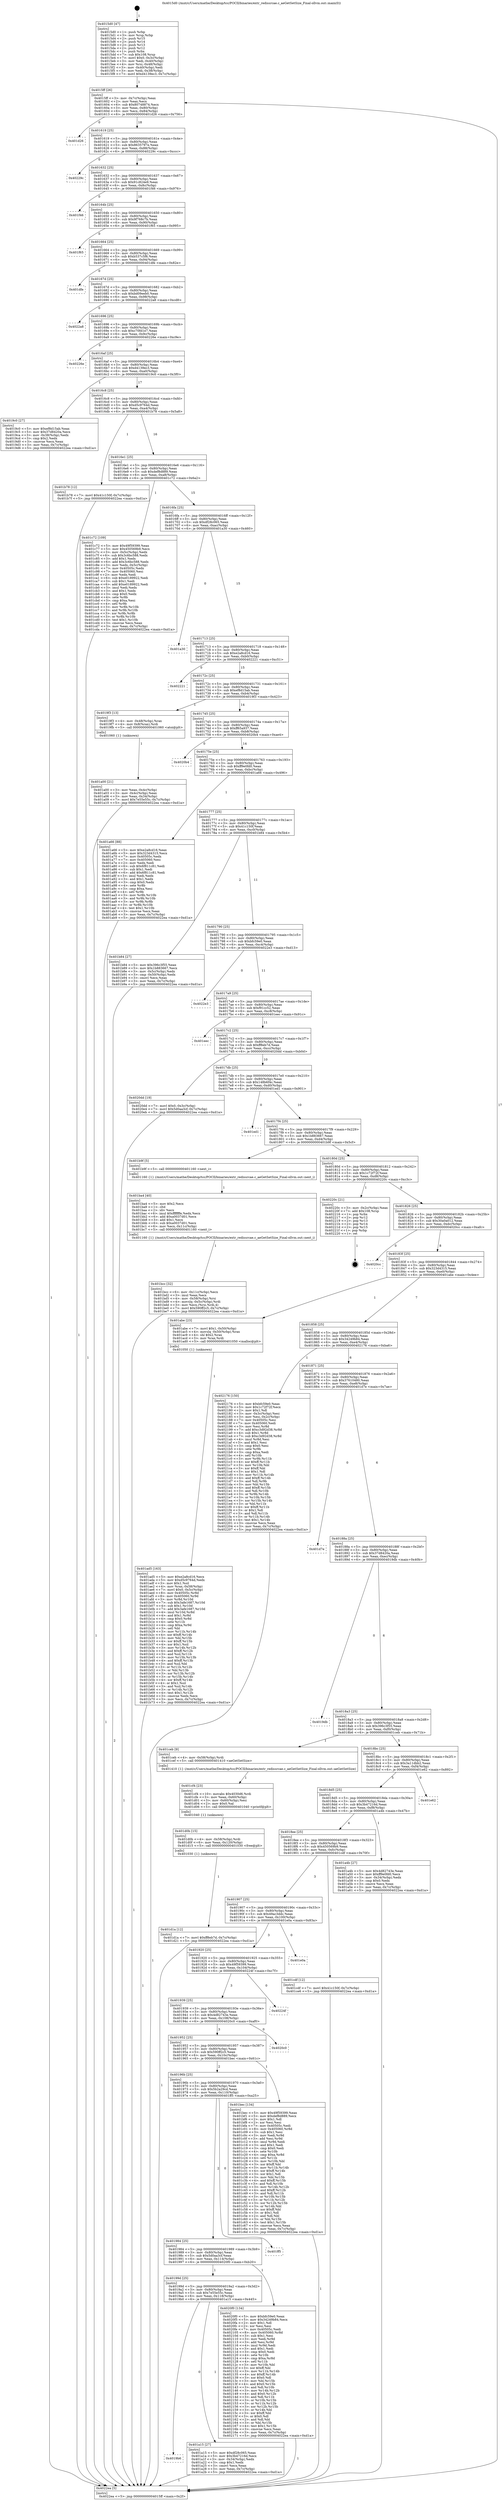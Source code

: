 digraph "0x4015d0" {
  label = "0x4015d0 (/mnt/c/Users/mathe/Desktop/tcc/POCII/binaries/extr_redissrcae.c_aeGetSetSize_Final-ollvm.out::main(0))"
  labelloc = "t"
  node[shape=record]

  Entry [label="",width=0.3,height=0.3,shape=circle,fillcolor=black,style=filled]
  "0x4015ff" [label="{
     0x4015ff [26]\l
     | [instrs]\l
     &nbsp;&nbsp;0x4015ff \<+3\>: mov -0x7c(%rbp),%eax\l
     &nbsp;&nbsp;0x401602 \<+2\>: mov %eax,%ecx\l
     &nbsp;&nbsp;0x401604 \<+6\>: sub $0x80748874,%ecx\l
     &nbsp;&nbsp;0x40160a \<+3\>: mov %eax,-0x80(%rbp)\l
     &nbsp;&nbsp;0x40160d \<+6\>: mov %ecx,-0x84(%rbp)\l
     &nbsp;&nbsp;0x401613 \<+6\>: je 0000000000401d26 \<main+0x756\>\l
  }"]
  "0x401d26" [label="{
     0x401d26\l
  }", style=dashed]
  "0x401619" [label="{
     0x401619 [25]\l
     | [instrs]\l
     &nbsp;&nbsp;0x401619 \<+5\>: jmp 000000000040161e \<main+0x4e\>\l
     &nbsp;&nbsp;0x40161e \<+3\>: mov -0x80(%rbp),%eax\l
     &nbsp;&nbsp;0x401621 \<+5\>: sub $0x8635797e,%eax\l
     &nbsp;&nbsp;0x401626 \<+6\>: mov %eax,-0x88(%rbp)\l
     &nbsp;&nbsp;0x40162c \<+6\>: je 000000000040229c \<main+0xccc\>\l
  }"]
  Exit [label="",width=0.3,height=0.3,shape=circle,fillcolor=black,style=filled,peripheries=2]
  "0x40229c" [label="{
     0x40229c\l
  }", style=dashed]
  "0x401632" [label="{
     0x401632 [25]\l
     | [instrs]\l
     &nbsp;&nbsp;0x401632 \<+5\>: jmp 0000000000401637 \<main+0x67\>\l
     &nbsp;&nbsp;0x401637 \<+3\>: mov -0x80(%rbp),%eax\l
     &nbsp;&nbsp;0x40163a \<+5\>: sub $0x91c824e9,%eax\l
     &nbsp;&nbsp;0x40163f \<+6\>: mov %eax,-0x8c(%rbp)\l
     &nbsp;&nbsp;0x401645 \<+6\>: je 0000000000401f46 \<main+0x976\>\l
  }"]
  "0x401d1a" [label="{
     0x401d1a [12]\l
     | [instrs]\l
     &nbsp;&nbsp;0x401d1a \<+7\>: movl $0xff8eb7d,-0x7c(%rbp)\l
     &nbsp;&nbsp;0x401d21 \<+5\>: jmp 00000000004022ea \<main+0xd1a\>\l
  }"]
  "0x401f46" [label="{
     0x401f46\l
  }", style=dashed]
  "0x40164b" [label="{
     0x40164b [25]\l
     | [instrs]\l
     &nbsp;&nbsp;0x40164b \<+5\>: jmp 0000000000401650 \<main+0x80\>\l
     &nbsp;&nbsp;0x401650 \<+3\>: mov -0x80(%rbp),%eax\l
     &nbsp;&nbsp;0x401653 \<+5\>: sub $0x9f768c7b,%eax\l
     &nbsp;&nbsp;0x401658 \<+6\>: mov %eax,-0x90(%rbp)\l
     &nbsp;&nbsp;0x40165e \<+6\>: je 0000000000401f65 \<main+0x995\>\l
  }"]
  "0x401d0b" [label="{
     0x401d0b [15]\l
     | [instrs]\l
     &nbsp;&nbsp;0x401d0b \<+4\>: mov -0x58(%rbp),%rdi\l
     &nbsp;&nbsp;0x401d0f \<+6\>: mov %eax,-0x120(%rbp)\l
     &nbsp;&nbsp;0x401d15 \<+5\>: call 0000000000401030 \<free@plt\>\l
     | [calls]\l
     &nbsp;&nbsp;0x401030 \{1\} (unknown)\l
  }"]
  "0x401f65" [label="{
     0x401f65\l
  }", style=dashed]
  "0x401664" [label="{
     0x401664 [25]\l
     | [instrs]\l
     &nbsp;&nbsp;0x401664 \<+5\>: jmp 0000000000401669 \<main+0x99\>\l
     &nbsp;&nbsp;0x401669 \<+3\>: mov -0x80(%rbp),%eax\l
     &nbsp;&nbsp;0x40166c \<+5\>: sub $0xb537c5f6,%eax\l
     &nbsp;&nbsp;0x401671 \<+6\>: mov %eax,-0x94(%rbp)\l
     &nbsp;&nbsp;0x401677 \<+6\>: je 0000000000401dfe \<main+0x82e\>\l
  }"]
  "0x401cf4" [label="{
     0x401cf4 [23]\l
     | [instrs]\l
     &nbsp;&nbsp;0x401cf4 \<+10\>: movabs $0x4030d6,%rdi\l
     &nbsp;&nbsp;0x401cfe \<+3\>: mov %eax,-0x60(%rbp)\l
     &nbsp;&nbsp;0x401d01 \<+3\>: mov -0x60(%rbp),%esi\l
     &nbsp;&nbsp;0x401d04 \<+2\>: mov $0x0,%al\l
     &nbsp;&nbsp;0x401d06 \<+5\>: call 0000000000401040 \<printf@plt\>\l
     | [calls]\l
     &nbsp;&nbsp;0x401040 \{1\} (unknown)\l
  }"]
  "0x401dfe" [label="{
     0x401dfe\l
  }", style=dashed]
  "0x40167d" [label="{
     0x40167d [25]\l
     | [instrs]\l
     &nbsp;&nbsp;0x40167d \<+5\>: jmp 0000000000401682 \<main+0xb2\>\l
     &nbsp;&nbsp;0x401682 \<+3\>: mov -0x80(%rbp),%eax\l
     &nbsp;&nbsp;0x401685 \<+5\>: sub $0xbd09eeb0,%eax\l
     &nbsp;&nbsp;0x40168a \<+6\>: mov %eax,-0x98(%rbp)\l
     &nbsp;&nbsp;0x401690 \<+6\>: je 00000000004022a8 \<main+0xcd8\>\l
  }"]
  "0x401bcc" [label="{
     0x401bcc [32]\l
     | [instrs]\l
     &nbsp;&nbsp;0x401bcc \<+6\>: mov -0x11c(%rbp),%ecx\l
     &nbsp;&nbsp;0x401bd2 \<+3\>: imul %eax,%ecx\l
     &nbsp;&nbsp;0x401bd5 \<+4\>: mov -0x58(%rbp),%rsi\l
     &nbsp;&nbsp;0x401bd9 \<+4\>: movslq -0x5c(%rbp),%rdi\l
     &nbsp;&nbsp;0x401bdd \<+3\>: mov %ecx,(%rsi,%rdi,4)\l
     &nbsp;&nbsp;0x401be0 \<+7\>: movl $0x590ff2c5,-0x7c(%rbp)\l
     &nbsp;&nbsp;0x401be7 \<+5\>: jmp 00000000004022ea \<main+0xd1a\>\l
  }"]
  "0x4022a8" [label="{
     0x4022a8\l
  }", style=dashed]
  "0x401696" [label="{
     0x401696 [25]\l
     | [instrs]\l
     &nbsp;&nbsp;0x401696 \<+5\>: jmp 000000000040169b \<main+0xcb\>\l
     &nbsp;&nbsp;0x40169b \<+3\>: mov -0x80(%rbp),%eax\l
     &nbsp;&nbsp;0x40169e \<+5\>: sub $0xc70fd1e7,%eax\l
     &nbsp;&nbsp;0x4016a3 \<+6\>: mov %eax,-0x9c(%rbp)\l
     &nbsp;&nbsp;0x4016a9 \<+6\>: je 000000000040226e \<main+0xc9e\>\l
  }"]
  "0x401ba4" [label="{
     0x401ba4 [40]\l
     | [instrs]\l
     &nbsp;&nbsp;0x401ba4 \<+5\>: mov $0x2,%ecx\l
     &nbsp;&nbsp;0x401ba9 \<+1\>: cltd\l
     &nbsp;&nbsp;0x401baa \<+2\>: idiv %ecx\l
     &nbsp;&nbsp;0x401bac \<+6\>: imul $0xfffffffe,%edx,%ecx\l
     &nbsp;&nbsp;0x401bb2 \<+6\>: add $0xa0037d01,%ecx\l
     &nbsp;&nbsp;0x401bb8 \<+3\>: add $0x1,%ecx\l
     &nbsp;&nbsp;0x401bbb \<+6\>: sub $0xa0037d01,%ecx\l
     &nbsp;&nbsp;0x401bc1 \<+6\>: mov %ecx,-0x11c(%rbp)\l
     &nbsp;&nbsp;0x401bc7 \<+5\>: call 0000000000401160 \<next_i\>\l
     | [calls]\l
     &nbsp;&nbsp;0x401160 \{1\} (/mnt/c/Users/mathe/Desktop/tcc/POCII/binaries/extr_redissrcae.c_aeGetSetSize_Final-ollvm.out::next_i)\l
  }"]
  "0x40226e" [label="{
     0x40226e\l
  }", style=dashed]
  "0x4016af" [label="{
     0x4016af [25]\l
     | [instrs]\l
     &nbsp;&nbsp;0x4016af \<+5\>: jmp 00000000004016b4 \<main+0xe4\>\l
     &nbsp;&nbsp;0x4016b4 \<+3\>: mov -0x80(%rbp),%eax\l
     &nbsp;&nbsp;0x4016b7 \<+5\>: sub $0xd4139ec3,%eax\l
     &nbsp;&nbsp;0x4016bc \<+6\>: mov %eax,-0xa0(%rbp)\l
     &nbsp;&nbsp;0x4016c2 \<+6\>: je 00000000004019c0 \<main+0x3f0\>\l
  }"]
  "0x401ad5" [label="{
     0x401ad5 [163]\l
     | [instrs]\l
     &nbsp;&nbsp;0x401ad5 \<+5\>: mov $0xe2a8cd16,%ecx\l
     &nbsp;&nbsp;0x401ada \<+5\>: mov $0xd5c9764d,%edx\l
     &nbsp;&nbsp;0x401adf \<+3\>: mov $0x1,%sil\l
     &nbsp;&nbsp;0x401ae2 \<+4\>: mov %rax,-0x58(%rbp)\l
     &nbsp;&nbsp;0x401ae6 \<+7\>: movl $0x0,-0x5c(%rbp)\l
     &nbsp;&nbsp;0x401aed \<+8\>: mov 0x40505c,%r8d\l
     &nbsp;&nbsp;0x401af5 \<+8\>: mov 0x405060,%r9d\l
     &nbsp;&nbsp;0x401afd \<+3\>: mov %r8d,%r10d\l
     &nbsp;&nbsp;0x401b00 \<+7\>: sub $0x3afe1687,%r10d\l
     &nbsp;&nbsp;0x401b07 \<+4\>: sub $0x1,%r10d\l
     &nbsp;&nbsp;0x401b0b \<+7\>: add $0x3afe1687,%r10d\l
     &nbsp;&nbsp;0x401b12 \<+4\>: imul %r10d,%r8d\l
     &nbsp;&nbsp;0x401b16 \<+4\>: and $0x1,%r8d\l
     &nbsp;&nbsp;0x401b1a \<+4\>: cmp $0x0,%r8d\l
     &nbsp;&nbsp;0x401b1e \<+4\>: sete %r11b\l
     &nbsp;&nbsp;0x401b22 \<+4\>: cmp $0xa,%r9d\l
     &nbsp;&nbsp;0x401b26 \<+3\>: setl %bl\l
     &nbsp;&nbsp;0x401b29 \<+3\>: mov %r11b,%r14b\l
     &nbsp;&nbsp;0x401b2c \<+4\>: xor $0xff,%r14b\l
     &nbsp;&nbsp;0x401b30 \<+3\>: mov %bl,%r15b\l
     &nbsp;&nbsp;0x401b33 \<+4\>: xor $0xff,%r15b\l
     &nbsp;&nbsp;0x401b37 \<+4\>: xor $0x1,%sil\l
     &nbsp;&nbsp;0x401b3b \<+3\>: mov %r14b,%r12b\l
     &nbsp;&nbsp;0x401b3e \<+4\>: and $0xff,%r12b\l
     &nbsp;&nbsp;0x401b42 \<+3\>: and %sil,%r11b\l
     &nbsp;&nbsp;0x401b45 \<+3\>: mov %r15b,%r13b\l
     &nbsp;&nbsp;0x401b48 \<+4\>: and $0xff,%r13b\l
     &nbsp;&nbsp;0x401b4c \<+3\>: and %sil,%bl\l
     &nbsp;&nbsp;0x401b4f \<+3\>: or %r11b,%r12b\l
     &nbsp;&nbsp;0x401b52 \<+3\>: or %bl,%r13b\l
     &nbsp;&nbsp;0x401b55 \<+3\>: xor %r13b,%r12b\l
     &nbsp;&nbsp;0x401b58 \<+3\>: or %r15b,%r14b\l
     &nbsp;&nbsp;0x401b5b \<+4\>: xor $0xff,%r14b\l
     &nbsp;&nbsp;0x401b5f \<+4\>: or $0x1,%sil\l
     &nbsp;&nbsp;0x401b63 \<+3\>: and %sil,%r14b\l
     &nbsp;&nbsp;0x401b66 \<+3\>: or %r14b,%r12b\l
     &nbsp;&nbsp;0x401b69 \<+4\>: test $0x1,%r12b\l
     &nbsp;&nbsp;0x401b6d \<+3\>: cmovne %edx,%ecx\l
     &nbsp;&nbsp;0x401b70 \<+3\>: mov %ecx,-0x7c(%rbp)\l
     &nbsp;&nbsp;0x401b73 \<+5\>: jmp 00000000004022ea \<main+0xd1a\>\l
  }"]
  "0x4019c0" [label="{
     0x4019c0 [27]\l
     | [instrs]\l
     &nbsp;&nbsp;0x4019c0 \<+5\>: mov $0xef8d15ab,%eax\l
     &nbsp;&nbsp;0x4019c5 \<+5\>: mov $0x37d8420a,%ecx\l
     &nbsp;&nbsp;0x4019ca \<+3\>: mov -0x38(%rbp),%edx\l
     &nbsp;&nbsp;0x4019cd \<+3\>: cmp $0x2,%edx\l
     &nbsp;&nbsp;0x4019d0 \<+3\>: cmovne %ecx,%eax\l
     &nbsp;&nbsp;0x4019d3 \<+3\>: mov %eax,-0x7c(%rbp)\l
     &nbsp;&nbsp;0x4019d6 \<+5\>: jmp 00000000004022ea \<main+0xd1a\>\l
  }"]
  "0x4016c8" [label="{
     0x4016c8 [25]\l
     | [instrs]\l
     &nbsp;&nbsp;0x4016c8 \<+5\>: jmp 00000000004016cd \<main+0xfd\>\l
     &nbsp;&nbsp;0x4016cd \<+3\>: mov -0x80(%rbp),%eax\l
     &nbsp;&nbsp;0x4016d0 \<+5\>: sub $0xd5c9764d,%eax\l
     &nbsp;&nbsp;0x4016d5 \<+6\>: mov %eax,-0xa4(%rbp)\l
     &nbsp;&nbsp;0x4016db \<+6\>: je 0000000000401b78 \<main+0x5a8\>\l
  }"]
  "0x4022ea" [label="{
     0x4022ea [5]\l
     | [instrs]\l
     &nbsp;&nbsp;0x4022ea \<+5\>: jmp 00000000004015ff \<main+0x2f\>\l
  }"]
  "0x4015d0" [label="{
     0x4015d0 [47]\l
     | [instrs]\l
     &nbsp;&nbsp;0x4015d0 \<+1\>: push %rbp\l
     &nbsp;&nbsp;0x4015d1 \<+3\>: mov %rsp,%rbp\l
     &nbsp;&nbsp;0x4015d4 \<+2\>: push %r15\l
     &nbsp;&nbsp;0x4015d6 \<+2\>: push %r14\l
     &nbsp;&nbsp;0x4015d8 \<+2\>: push %r13\l
     &nbsp;&nbsp;0x4015da \<+2\>: push %r12\l
     &nbsp;&nbsp;0x4015dc \<+1\>: push %rbx\l
     &nbsp;&nbsp;0x4015dd \<+7\>: sub $0x108,%rsp\l
     &nbsp;&nbsp;0x4015e4 \<+7\>: movl $0x0,-0x3c(%rbp)\l
     &nbsp;&nbsp;0x4015eb \<+3\>: mov %edi,-0x40(%rbp)\l
     &nbsp;&nbsp;0x4015ee \<+4\>: mov %rsi,-0x48(%rbp)\l
     &nbsp;&nbsp;0x4015f2 \<+3\>: mov -0x40(%rbp),%edi\l
     &nbsp;&nbsp;0x4015f5 \<+3\>: mov %edi,-0x38(%rbp)\l
     &nbsp;&nbsp;0x4015f8 \<+7\>: movl $0xd4139ec3,-0x7c(%rbp)\l
  }"]
  "0x4019b6" [label="{
     0x4019b6\l
  }", style=dashed]
  "0x401b78" [label="{
     0x401b78 [12]\l
     | [instrs]\l
     &nbsp;&nbsp;0x401b78 \<+7\>: movl $0x41c150f,-0x7c(%rbp)\l
     &nbsp;&nbsp;0x401b7f \<+5\>: jmp 00000000004022ea \<main+0xd1a\>\l
  }"]
  "0x4016e1" [label="{
     0x4016e1 [25]\l
     | [instrs]\l
     &nbsp;&nbsp;0x4016e1 \<+5\>: jmp 00000000004016e6 \<main+0x116\>\l
     &nbsp;&nbsp;0x4016e6 \<+3\>: mov -0x80(%rbp),%eax\l
     &nbsp;&nbsp;0x4016e9 \<+5\>: sub $0xdef8d889,%eax\l
     &nbsp;&nbsp;0x4016ee \<+6\>: mov %eax,-0xa8(%rbp)\l
     &nbsp;&nbsp;0x4016f4 \<+6\>: je 0000000000401c72 \<main+0x6a2\>\l
  }"]
  "0x401a15" [label="{
     0x401a15 [27]\l
     | [instrs]\l
     &nbsp;&nbsp;0x401a15 \<+5\>: mov $0xdf28c065,%eax\l
     &nbsp;&nbsp;0x401a1a \<+5\>: mov $0x3b47216d,%ecx\l
     &nbsp;&nbsp;0x401a1f \<+3\>: mov -0x34(%rbp),%edx\l
     &nbsp;&nbsp;0x401a22 \<+3\>: cmp $0x1,%edx\l
     &nbsp;&nbsp;0x401a25 \<+3\>: cmovl %ecx,%eax\l
     &nbsp;&nbsp;0x401a28 \<+3\>: mov %eax,-0x7c(%rbp)\l
     &nbsp;&nbsp;0x401a2b \<+5\>: jmp 00000000004022ea \<main+0xd1a\>\l
  }"]
  "0x401c72" [label="{
     0x401c72 [109]\l
     | [instrs]\l
     &nbsp;&nbsp;0x401c72 \<+5\>: mov $0x49f59399,%eax\l
     &nbsp;&nbsp;0x401c77 \<+5\>: mov $0x450569b9,%ecx\l
     &nbsp;&nbsp;0x401c7c \<+3\>: mov -0x5c(%rbp),%edx\l
     &nbsp;&nbsp;0x401c7f \<+6\>: sub $0x3c6bc588,%edx\l
     &nbsp;&nbsp;0x401c85 \<+3\>: add $0x1,%edx\l
     &nbsp;&nbsp;0x401c88 \<+6\>: add $0x3c6bc588,%edx\l
     &nbsp;&nbsp;0x401c8e \<+3\>: mov %edx,-0x5c(%rbp)\l
     &nbsp;&nbsp;0x401c91 \<+7\>: mov 0x40505c,%edx\l
     &nbsp;&nbsp;0x401c98 \<+7\>: mov 0x405060,%esi\l
     &nbsp;&nbsp;0x401c9f \<+2\>: mov %edx,%edi\l
     &nbsp;&nbsp;0x401ca1 \<+6\>: sub $0xe0189922,%edi\l
     &nbsp;&nbsp;0x401ca7 \<+3\>: sub $0x1,%edi\l
     &nbsp;&nbsp;0x401caa \<+6\>: add $0xe0189922,%edi\l
     &nbsp;&nbsp;0x401cb0 \<+3\>: imul %edi,%edx\l
     &nbsp;&nbsp;0x401cb3 \<+3\>: and $0x1,%edx\l
     &nbsp;&nbsp;0x401cb6 \<+3\>: cmp $0x0,%edx\l
     &nbsp;&nbsp;0x401cb9 \<+4\>: sete %r8b\l
     &nbsp;&nbsp;0x401cbd \<+3\>: cmp $0xa,%esi\l
     &nbsp;&nbsp;0x401cc0 \<+4\>: setl %r9b\l
     &nbsp;&nbsp;0x401cc4 \<+3\>: mov %r8b,%r10b\l
     &nbsp;&nbsp;0x401cc7 \<+3\>: and %r9b,%r10b\l
     &nbsp;&nbsp;0x401cca \<+3\>: xor %r9b,%r8b\l
     &nbsp;&nbsp;0x401ccd \<+3\>: or %r8b,%r10b\l
     &nbsp;&nbsp;0x401cd0 \<+4\>: test $0x1,%r10b\l
     &nbsp;&nbsp;0x401cd4 \<+3\>: cmovne %ecx,%eax\l
     &nbsp;&nbsp;0x401cd7 \<+3\>: mov %eax,-0x7c(%rbp)\l
     &nbsp;&nbsp;0x401cda \<+5\>: jmp 00000000004022ea \<main+0xd1a\>\l
  }"]
  "0x4016fa" [label="{
     0x4016fa [25]\l
     | [instrs]\l
     &nbsp;&nbsp;0x4016fa \<+5\>: jmp 00000000004016ff \<main+0x12f\>\l
     &nbsp;&nbsp;0x4016ff \<+3\>: mov -0x80(%rbp),%eax\l
     &nbsp;&nbsp;0x401702 \<+5\>: sub $0xdf28c065,%eax\l
     &nbsp;&nbsp;0x401707 \<+6\>: mov %eax,-0xac(%rbp)\l
     &nbsp;&nbsp;0x40170d \<+6\>: je 0000000000401a30 \<main+0x460\>\l
  }"]
  "0x40199d" [label="{
     0x40199d [25]\l
     | [instrs]\l
     &nbsp;&nbsp;0x40199d \<+5\>: jmp 00000000004019a2 \<main+0x3d2\>\l
     &nbsp;&nbsp;0x4019a2 \<+3\>: mov -0x80(%rbp),%eax\l
     &nbsp;&nbsp;0x4019a5 \<+5\>: sub $0x7e55e55c,%eax\l
     &nbsp;&nbsp;0x4019aa \<+6\>: mov %eax,-0x118(%rbp)\l
     &nbsp;&nbsp;0x4019b0 \<+6\>: je 0000000000401a15 \<main+0x445\>\l
  }"]
  "0x401a30" [label="{
     0x401a30\l
  }", style=dashed]
  "0x401713" [label="{
     0x401713 [25]\l
     | [instrs]\l
     &nbsp;&nbsp;0x401713 \<+5\>: jmp 0000000000401718 \<main+0x148\>\l
     &nbsp;&nbsp;0x401718 \<+3\>: mov -0x80(%rbp),%eax\l
     &nbsp;&nbsp;0x40171b \<+5\>: sub $0xe2a8cd16,%eax\l
     &nbsp;&nbsp;0x401720 \<+6\>: mov %eax,-0xb0(%rbp)\l
     &nbsp;&nbsp;0x401726 \<+6\>: je 0000000000402221 \<main+0xc51\>\l
  }"]
  "0x4020f0" [label="{
     0x4020f0 [134]\l
     | [instrs]\l
     &nbsp;&nbsp;0x4020f0 \<+5\>: mov $0xbfc59e0,%eax\l
     &nbsp;&nbsp;0x4020f5 \<+5\>: mov $0x34249b84,%ecx\l
     &nbsp;&nbsp;0x4020fa \<+2\>: mov $0x1,%dl\l
     &nbsp;&nbsp;0x4020fc \<+2\>: xor %esi,%esi\l
     &nbsp;&nbsp;0x4020fe \<+7\>: mov 0x40505c,%edi\l
     &nbsp;&nbsp;0x402105 \<+8\>: mov 0x405060,%r8d\l
     &nbsp;&nbsp;0x40210d \<+3\>: sub $0x1,%esi\l
     &nbsp;&nbsp;0x402110 \<+3\>: mov %edi,%r9d\l
     &nbsp;&nbsp;0x402113 \<+3\>: add %esi,%r9d\l
     &nbsp;&nbsp;0x402116 \<+4\>: imul %r9d,%edi\l
     &nbsp;&nbsp;0x40211a \<+3\>: and $0x1,%edi\l
     &nbsp;&nbsp;0x40211d \<+3\>: cmp $0x0,%edi\l
     &nbsp;&nbsp;0x402120 \<+4\>: sete %r10b\l
     &nbsp;&nbsp;0x402124 \<+4\>: cmp $0xa,%r8d\l
     &nbsp;&nbsp;0x402128 \<+4\>: setl %r11b\l
     &nbsp;&nbsp;0x40212c \<+3\>: mov %r10b,%bl\l
     &nbsp;&nbsp;0x40212f \<+3\>: xor $0xff,%bl\l
     &nbsp;&nbsp;0x402132 \<+3\>: mov %r11b,%r14b\l
     &nbsp;&nbsp;0x402135 \<+4\>: xor $0xff,%r14b\l
     &nbsp;&nbsp;0x402139 \<+3\>: xor $0x0,%dl\l
     &nbsp;&nbsp;0x40213c \<+3\>: mov %bl,%r15b\l
     &nbsp;&nbsp;0x40213f \<+4\>: and $0x0,%r15b\l
     &nbsp;&nbsp;0x402143 \<+3\>: and %dl,%r10b\l
     &nbsp;&nbsp;0x402146 \<+3\>: mov %r14b,%r12b\l
     &nbsp;&nbsp;0x402149 \<+4\>: and $0x0,%r12b\l
     &nbsp;&nbsp;0x40214d \<+3\>: and %dl,%r11b\l
     &nbsp;&nbsp;0x402150 \<+3\>: or %r10b,%r15b\l
     &nbsp;&nbsp;0x402153 \<+3\>: or %r11b,%r12b\l
     &nbsp;&nbsp;0x402156 \<+3\>: xor %r12b,%r15b\l
     &nbsp;&nbsp;0x402159 \<+3\>: or %r14b,%bl\l
     &nbsp;&nbsp;0x40215c \<+3\>: xor $0xff,%bl\l
     &nbsp;&nbsp;0x40215f \<+3\>: or $0x0,%dl\l
     &nbsp;&nbsp;0x402162 \<+2\>: and %dl,%bl\l
     &nbsp;&nbsp;0x402164 \<+3\>: or %bl,%r15b\l
     &nbsp;&nbsp;0x402167 \<+4\>: test $0x1,%r15b\l
     &nbsp;&nbsp;0x40216b \<+3\>: cmovne %ecx,%eax\l
     &nbsp;&nbsp;0x40216e \<+3\>: mov %eax,-0x7c(%rbp)\l
     &nbsp;&nbsp;0x402171 \<+5\>: jmp 00000000004022ea \<main+0xd1a\>\l
  }"]
  "0x402221" [label="{
     0x402221\l
  }", style=dashed]
  "0x40172c" [label="{
     0x40172c [25]\l
     | [instrs]\l
     &nbsp;&nbsp;0x40172c \<+5\>: jmp 0000000000401731 \<main+0x161\>\l
     &nbsp;&nbsp;0x401731 \<+3\>: mov -0x80(%rbp),%eax\l
     &nbsp;&nbsp;0x401734 \<+5\>: sub $0xef8d15ab,%eax\l
     &nbsp;&nbsp;0x401739 \<+6\>: mov %eax,-0xb4(%rbp)\l
     &nbsp;&nbsp;0x40173f \<+6\>: je 00000000004019f3 \<main+0x423\>\l
  }"]
  "0x401984" [label="{
     0x401984 [25]\l
     | [instrs]\l
     &nbsp;&nbsp;0x401984 \<+5\>: jmp 0000000000401989 \<main+0x3b9\>\l
     &nbsp;&nbsp;0x401989 \<+3\>: mov -0x80(%rbp),%eax\l
     &nbsp;&nbsp;0x40198c \<+5\>: sub $0x5d0aa3cf,%eax\l
     &nbsp;&nbsp;0x401991 \<+6\>: mov %eax,-0x114(%rbp)\l
     &nbsp;&nbsp;0x401997 \<+6\>: je 00000000004020f0 \<main+0xb20\>\l
  }"]
  "0x4019f3" [label="{
     0x4019f3 [13]\l
     | [instrs]\l
     &nbsp;&nbsp;0x4019f3 \<+4\>: mov -0x48(%rbp),%rax\l
     &nbsp;&nbsp;0x4019f7 \<+4\>: mov 0x8(%rax),%rdi\l
     &nbsp;&nbsp;0x4019fb \<+5\>: call 0000000000401060 \<atoi@plt\>\l
     | [calls]\l
     &nbsp;&nbsp;0x401060 \{1\} (unknown)\l
  }"]
  "0x401745" [label="{
     0x401745 [25]\l
     | [instrs]\l
     &nbsp;&nbsp;0x401745 \<+5\>: jmp 000000000040174a \<main+0x17a\>\l
     &nbsp;&nbsp;0x40174a \<+3\>: mov -0x80(%rbp),%eax\l
     &nbsp;&nbsp;0x40174d \<+5\>: sub $0xff65a937,%eax\l
     &nbsp;&nbsp;0x401752 \<+6\>: mov %eax,-0xb8(%rbp)\l
     &nbsp;&nbsp;0x401758 \<+6\>: je 00000000004020b4 \<main+0xae4\>\l
  }"]
  "0x401a00" [label="{
     0x401a00 [21]\l
     | [instrs]\l
     &nbsp;&nbsp;0x401a00 \<+3\>: mov %eax,-0x4c(%rbp)\l
     &nbsp;&nbsp;0x401a03 \<+3\>: mov -0x4c(%rbp),%eax\l
     &nbsp;&nbsp;0x401a06 \<+3\>: mov %eax,-0x34(%rbp)\l
     &nbsp;&nbsp;0x401a09 \<+7\>: movl $0x7e55e55c,-0x7c(%rbp)\l
     &nbsp;&nbsp;0x401a10 \<+5\>: jmp 00000000004022ea \<main+0xd1a\>\l
  }"]
  "0x401ff5" [label="{
     0x401ff5\l
  }", style=dashed]
  "0x4020b4" [label="{
     0x4020b4\l
  }", style=dashed]
  "0x40175e" [label="{
     0x40175e [25]\l
     | [instrs]\l
     &nbsp;&nbsp;0x40175e \<+5\>: jmp 0000000000401763 \<main+0x193\>\l
     &nbsp;&nbsp;0x401763 \<+3\>: mov -0x80(%rbp),%eax\l
     &nbsp;&nbsp;0x401766 \<+5\>: sub $0xff9e0fd0,%eax\l
     &nbsp;&nbsp;0x40176b \<+6\>: mov %eax,-0xbc(%rbp)\l
     &nbsp;&nbsp;0x401771 \<+6\>: je 0000000000401a66 \<main+0x496\>\l
  }"]
  "0x40196b" [label="{
     0x40196b [25]\l
     | [instrs]\l
     &nbsp;&nbsp;0x40196b \<+5\>: jmp 0000000000401970 \<main+0x3a0\>\l
     &nbsp;&nbsp;0x401970 \<+3\>: mov -0x80(%rbp),%eax\l
     &nbsp;&nbsp;0x401973 \<+5\>: sub $0x5b2a29cd,%eax\l
     &nbsp;&nbsp;0x401978 \<+6\>: mov %eax,-0x110(%rbp)\l
     &nbsp;&nbsp;0x40197e \<+6\>: je 0000000000401ff5 \<main+0xa25\>\l
  }"]
  "0x401a66" [label="{
     0x401a66 [88]\l
     | [instrs]\l
     &nbsp;&nbsp;0x401a66 \<+5\>: mov $0xe2a8cd16,%eax\l
     &nbsp;&nbsp;0x401a6b \<+5\>: mov $0x323d4315,%ecx\l
     &nbsp;&nbsp;0x401a70 \<+7\>: mov 0x40505c,%edx\l
     &nbsp;&nbsp;0x401a77 \<+7\>: mov 0x405060,%esi\l
     &nbsp;&nbsp;0x401a7e \<+2\>: mov %edx,%edi\l
     &nbsp;&nbsp;0x401a80 \<+6\>: sub $0x6f811c81,%edi\l
     &nbsp;&nbsp;0x401a86 \<+3\>: sub $0x1,%edi\l
     &nbsp;&nbsp;0x401a89 \<+6\>: add $0x6f811c81,%edi\l
     &nbsp;&nbsp;0x401a8f \<+3\>: imul %edi,%edx\l
     &nbsp;&nbsp;0x401a92 \<+3\>: and $0x1,%edx\l
     &nbsp;&nbsp;0x401a95 \<+3\>: cmp $0x0,%edx\l
     &nbsp;&nbsp;0x401a98 \<+4\>: sete %r8b\l
     &nbsp;&nbsp;0x401a9c \<+3\>: cmp $0xa,%esi\l
     &nbsp;&nbsp;0x401a9f \<+4\>: setl %r9b\l
     &nbsp;&nbsp;0x401aa3 \<+3\>: mov %r8b,%r10b\l
     &nbsp;&nbsp;0x401aa6 \<+3\>: and %r9b,%r10b\l
     &nbsp;&nbsp;0x401aa9 \<+3\>: xor %r9b,%r8b\l
     &nbsp;&nbsp;0x401aac \<+3\>: or %r8b,%r10b\l
     &nbsp;&nbsp;0x401aaf \<+4\>: test $0x1,%r10b\l
     &nbsp;&nbsp;0x401ab3 \<+3\>: cmovne %ecx,%eax\l
     &nbsp;&nbsp;0x401ab6 \<+3\>: mov %eax,-0x7c(%rbp)\l
     &nbsp;&nbsp;0x401ab9 \<+5\>: jmp 00000000004022ea \<main+0xd1a\>\l
  }"]
  "0x401777" [label="{
     0x401777 [25]\l
     | [instrs]\l
     &nbsp;&nbsp;0x401777 \<+5\>: jmp 000000000040177c \<main+0x1ac\>\l
     &nbsp;&nbsp;0x40177c \<+3\>: mov -0x80(%rbp),%eax\l
     &nbsp;&nbsp;0x40177f \<+5\>: sub $0x41c150f,%eax\l
     &nbsp;&nbsp;0x401784 \<+6\>: mov %eax,-0xc0(%rbp)\l
     &nbsp;&nbsp;0x40178a \<+6\>: je 0000000000401b84 \<main+0x5b4\>\l
  }"]
  "0x401bec" [label="{
     0x401bec [134]\l
     | [instrs]\l
     &nbsp;&nbsp;0x401bec \<+5\>: mov $0x49f59399,%eax\l
     &nbsp;&nbsp;0x401bf1 \<+5\>: mov $0xdef8d889,%ecx\l
     &nbsp;&nbsp;0x401bf6 \<+2\>: mov $0x1,%dl\l
     &nbsp;&nbsp;0x401bf8 \<+2\>: xor %esi,%esi\l
     &nbsp;&nbsp;0x401bfa \<+7\>: mov 0x40505c,%edi\l
     &nbsp;&nbsp;0x401c01 \<+8\>: mov 0x405060,%r8d\l
     &nbsp;&nbsp;0x401c09 \<+3\>: sub $0x1,%esi\l
     &nbsp;&nbsp;0x401c0c \<+3\>: mov %edi,%r9d\l
     &nbsp;&nbsp;0x401c0f \<+3\>: add %esi,%r9d\l
     &nbsp;&nbsp;0x401c12 \<+4\>: imul %r9d,%edi\l
     &nbsp;&nbsp;0x401c16 \<+3\>: and $0x1,%edi\l
     &nbsp;&nbsp;0x401c19 \<+3\>: cmp $0x0,%edi\l
     &nbsp;&nbsp;0x401c1c \<+4\>: sete %r10b\l
     &nbsp;&nbsp;0x401c20 \<+4\>: cmp $0xa,%r8d\l
     &nbsp;&nbsp;0x401c24 \<+4\>: setl %r11b\l
     &nbsp;&nbsp;0x401c28 \<+3\>: mov %r10b,%bl\l
     &nbsp;&nbsp;0x401c2b \<+3\>: xor $0xff,%bl\l
     &nbsp;&nbsp;0x401c2e \<+3\>: mov %r11b,%r14b\l
     &nbsp;&nbsp;0x401c31 \<+4\>: xor $0xff,%r14b\l
     &nbsp;&nbsp;0x401c35 \<+3\>: xor $0x1,%dl\l
     &nbsp;&nbsp;0x401c38 \<+3\>: mov %bl,%r15b\l
     &nbsp;&nbsp;0x401c3b \<+4\>: and $0xff,%r15b\l
     &nbsp;&nbsp;0x401c3f \<+3\>: and %dl,%r10b\l
     &nbsp;&nbsp;0x401c42 \<+3\>: mov %r14b,%r12b\l
     &nbsp;&nbsp;0x401c45 \<+4\>: and $0xff,%r12b\l
     &nbsp;&nbsp;0x401c49 \<+3\>: and %dl,%r11b\l
     &nbsp;&nbsp;0x401c4c \<+3\>: or %r10b,%r15b\l
     &nbsp;&nbsp;0x401c4f \<+3\>: or %r11b,%r12b\l
     &nbsp;&nbsp;0x401c52 \<+3\>: xor %r12b,%r15b\l
     &nbsp;&nbsp;0x401c55 \<+3\>: or %r14b,%bl\l
     &nbsp;&nbsp;0x401c58 \<+3\>: xor $0xff,%bl\l
     &nbsp;&nbsp;0x401c5b \<+3\>: or $0x1,%dl\l
     &nbsp;&nbsp;0x401c5e \<+2\>: and %dl,%bl\l
     &nbsp;&nbsp;0x401c60 \<+3\>: or %bl,%r15b\l
     &nbsp;&nbsp;0x401c63 \<+4\>: test $0x1,%r15b\l
     &nbsp;&nbsp;0x401c67 \<+3\>: cmovne %ecx,%eax\l
     &nbsp;&nbsp;0x401c6a \<+3\>: mov %eax,-0x7c(%rbp)\l
     &nbsp;&nbsp;0x401c6d \<+5\>: jmp 00000000004022ea \<main+0xd1a\>\l
  }"]
  "0x401b84" [label="{
     0x401b84 [27]\l
     | [instrs]\l
     &nbsp;&nbsp;0x401b84 \<+5\>: mov $0x396c3f55,%eax\l
     &nbsp;&nbsp;0x401b89 \<+5\>: mov $0x1b883667,%ecx\l
     &nbsp;&nbsp;0x401b8e \<+3\>: mov -0x5c(%rbp),%edx\l
     &nbsp;&nbsp;0x401b91 \<+3\>: cmp -0x50(%rbp),%edx\l
     &nbsp;&nbsp;0x401b94 \<+3\>: cmovl %ecx,%eax\l
     &nbsp;&nbsp;0x401b97 \<+3\>: mov %eax,-0x7c(%rbp)\l
     &nbsp;&nbsp;0x401b9a \<+5\>: jmp 00000000004022ea \<main+0xd1a\>\l
  }"]
  "0x401790" [label="{
     0x401790 [25]\l
     | [instrs]\l
     &nbsp;&nbsp;0x401790 \<+5\>: jmp 0000000000401795 \<main+0x1c5\>\l
     &nbsp;&nbsp;0x401795 \<+3\>: mov -0x80(%rbp),%eax\l
     &nbsp;&nbsp;0x401798 \<+5\>: sub $0xbfc59e0,%eax\l
     &nbsp;&nbsp;0x40179d \<+6\>: mov %eax,-0xc4(%rbp)\l
     &nbsp;&nbsp;0x4017a3 \<+6\>: je 00000000004022e3 \<main+0xd13\>\l
  }"]
  "0x401952" [label="{
     0x401952 [25]\l
     | [instrs]\l
     &nbsp;&nbsp;0x401952 \<+5\>: jmp 0000000000401957 \<main+0x387\>\l
     &nbsp;&nbsp;0x401957 \<+3\>: mov -0x80(%rbp),%eax\l
     &nbsp;&nbsp;0x40195a \<+5\>: sub $0x590ff2c5,%eax\l
     &nbsp;&nbsp;0x40195f \<+6\>: mov %eax,-0x10c(%rbp)\l
     &nbsp;&nbsp;0x401965 \<+6\>: je 0000000000401bec \<main+0x61c\>\l
  }"]
  "0x4022e3" [label="{
     0x4022e3\l
  }", style=dashed]
  "0x4017a9" [label="{
     0x4017a9 [25]\l
     | [instrs]\l
     &nbsp;&nbsp;0x4017a9 \<+5\>: jmp 00000000004017ae \<main+0x1de\>\l
     &nbsp;&nbsp;0x4017ae \<+3\>: mov -0x80(%rbp),%eax\l
     &nbsp;&nbsp;0x4017b1 \<+5\>: sub $0xf91cc52,%eax\l
     &nbsp;&nbsp;0x4017b6 \<+6\>: mov %eax,-0xc8(%rbp)\l
     &nbsp;&nbsp;0x4017bc \<+6\>: je 0000000000401eec \<main+0x91c\>\l
  }"]
  "0x4020c0" [label="{
     0x4020c0\l
  }", style=dashed]
  "0x401eec" [label="{
     0x401eec\l
  }", style=dashed]
  "0x4017c2" [label="{
     0x4017c2 [25]\l
     | [instrs]\l
     &nbsp;&nbsp;0x4017c2 \<+5\>: jmp 00000000004017c7 \<main+0x1f7\>\l
     &nbsp;&nbsp;0x4017c7 \<+3\>: mov -0x80(%rbp),%eax\l
     &nbsp;&nbsp;0x4017ca \<+5\>: sub $0xff8eb7d,%eax\l
     &nbsp;&nbsp;0x4017cf \<+6\>: mov %eax,-0xcc(%rbp)\l
     &nbsp;&nbsp;0x4017d5 \<+6\>: je 00000000004020dd \<main+0xb0d\>\l
  }"]
  "0x401939" [label="{
     0x401939 [25]\l
     | [instrs]\l
     &nbsp;&nbsp;0x401939 \<+5\>: jmp 000000000040193e \<main+0x36e\>\l
     &nbsp;&nbsp;0x40193e \<+3\>: mov -0x80(%rbp),%eax\l
     &nbsp;&nbsp;0x401941 \<+5\>: sub $0x4d82743e,%eax\l
     &nbsp;&nbsp;0x401946 \<+6\>: mov %eax,-0x108(%rbp)\l
     &nbsp;&nbsp;0x40194c \<+6\>: je 00000000004020c0 \<main+0xaf0\>\l
  }"]
  "0x4020dd" [label="{
     0x4020dd [19]\l
     | [instrs]\l
     &nbsp;&nbsp;0x4020dd \<+7\>: movl $0x0,-0x3c(%rbp)\l
     &nbsp;&nbsp;0x4020e4 \<+7\>: movl $0x5d0aa3cf,-0x7c(%rbp)\l
     &nbsp;&nbsp;0x4020eb \<+5\>: jmp 00000000004022ea \<main+0xd1a\>\l
  }"]
  "0x4017db" [label="{
     0x4017db [25]\l
     | [instrs]\l
     &nbsp;&nbsp;0x4017db \<+5\>: jmp 00000000004017e0 \<main+0x210\>\l
     &nbsp;&nbsp;0x4017e0 \<+3\>: mov -0x80(%rbp),%eax\l
     &nbsp;&nbsp;0x4017e3 \<+5\>: sub $0x148b6f4c,%eax\l
     &nbsp;&nbsp;0x4017e8 \<+6\>: mov %eax,-0xd0(%rbp)\l
     &nbsp;&nbsp;0x4017ee \<+6\>: je 0000000000401ed1 \<main+0x901\>\l
  }"]
  "0x40224f" [label="{
     0x40224f\l
  }", style=dashed]
  "0x401ed1" [label="{
     0x401ed1\l
  }", style=dashed]
  "0x4017f4" [label="{
     0x4017f4 [25]\l
     | [instrs]\l
     &nbsp;&nbsp;0x4017f4 \<+5\>: jmp 00000000004017f9 \<main+0x229\>\l
     &nbsp;&nbsp;0x4017f9 \<+3\>: mov -0x80(%rbp),%eax\l
     &nbsp;&nbsp;0x4017fc \<+5\>: sub $0x1b883667,%eax\l
     &nbsp;&nbsp;0x401801 \<+6\>: mov %eax,-0xd4(%rbp)\l
     &nbsp;&nbsp;0x401807 \<+6\>: je 0000000000401b9f \<main+0x5cf\>\l
  }"]
  "0x401920" [label="{
     0x401920 [25]\l
     | [instrs]\l
     &nbsp;&nbsp;0x401920 \<+5\>: jmp 0000000000401925 \<main+0x355\>\l
     &nbsp;&nbsp;0x401925 \<+3\>: mov -0x80(%rbp),%eax\l
     &nbsp;&nbsp;0x401928 \<+5\>: sub $0x49f59399,%eax\l
     &nbsp;&nbsp;0x40192d \<+6\>: mov %eax,-0x104(%rbp)\l
     &nbsp;&nbsp;0x401933 \<+6\>: je 000000000040224f \<main+0xc7f\>\l
  }"]
  "0x401b9f" [label="{
     0x401b9f [5]\l
     | [instrs]\l
     &nbsp;&nbsp;0x401b9f \<+5\>: call 0000000000401160 \<next_i\>\l
     | [calls]\l
     &nbsp;&nbsp;0x401160 \{1\} (/mnt/c/Users/mathe/Desktop/tcc/POCII/binaries/extr_redissrcae.c_aeGetSetSize_Final-ollvm.out::next_i)\l
  }"]
  "0x40180d" [label="{
     0x40180d [25]\l
     | [instrs]\l
     &nbsp;&nbsp;0x40180d \<+5\>: jmp 0000000000401812 \<main+0x242\>\l
     &nbsp;&nbsp;0x401812 \<+3\>: mov -0x80(%rbp),%eax\l
     &nbsp;&nbsp;0x401815 \<+5\>: sub $0x1c72f72f,%eax\l
     &nbsp;&nbsp;0x40181a \<+6\>: mov %eax,-0xd8(%rbp)\l
     &nbsp;&nbsp;0x401820 \<+6\>: je 000000000040220c \<main+0xc3c\>\l
  }"]
  "0x401e0a" [label="{
     0x401e0a\l
  }", style=dashed]
  "0x40220c" [label="{
     0x40220c [21]\l
     | [instrs]\l
     &nbsp;&nbsp;0x40220c \<+3\>: mov -0x2c(%rbp),%eax\l
     &nbsp;&nbsp;0x40220f \<+7\>: add $0x108,%rsp\l
     &nbsp;&nbsp;0x402216 \<+1\>: pop %rbx\l
     &nbsp;&nbsp;0x402217 \<+2\>: pop %r12\l
     &nbsp;&nbsp;0x402219 \<+2\>: pop %r13\l
     &nbsp;&nbsp;0x40221b \<+2\>: pop %r14\l
     &nbsp;&nbsp;0x40221d \<+2\>: pop %r15\l
     &nbsp;&nbsp;0x40221f \<+1\>: pop %rbp\l
     &nbsp;&nbsp;0x402220 \<+1\>: ret\l
  }"]
  "0x401826" [label="{
     0x401826 [25]\l
     | [instrs]\l
     &nbsp;&nbsp;0x401826 \<+5\>: jmp 000000000040182b \<main+0x25b\>\l
     &nbsp;&nbsp;0x40182b \<+3\>: mov -0x80(%rbp),%eax\l
     &nbsp;&nbsp;0x40182e \<+5\>: sub $0x30a0a012,%eax\l
     &nbsp;&nbsp;0x401833 \<+6\>: mov %eax,-0xdc(%rbp)\l
     &nbsp;&nbsp;0x401839 \<+6\>: je 00000000004020cc \<main+0xafc\>\l
  }"]
  "0x401907" [label="{
     0x401907 [25]\l
     | [instrs]\l
     &nbsp;&nbsp;0x401907 \<+5\>: jmp 000000000040190c \<main+0x33c\>\l
     &nbsp;&nbsp;0x40190c \<+3\>: mov -0x80(%rbp),%eax\l
     &nbsp;&nbsp;0x40190f \<+5\>: sub $0x49ac3ddc,%eax\l
     &nbsp;&nbsp;0x401914 \<+6\>: mov %eax,-0x100(%rbp)\l
     &nbsp;&nbsp;0x40191a \<+6\>: je 0000000000401e0a \<main+0x83a\>\l
  }"]
  "0x4020cc" [label="{
     0x4020cc\l
  }", style=dashed]
  "0x40183f" [label="{
     0x40183f [25]\l
     | [instrs]\l
     &nbsp;&nbsp;0x40183f \<+5\>: jmp 0000000000401844 \<main+0x274\>\l
     &nbsp;&nbsp;0x401844 \<+3\>: mov -0x80(%rbp),%eax\l
     &nbsp;&nbsp;0x401847 \<+5\>: sub $0x323d4315,%eax\l
     &nbsp;&nbsp;0x40184c \<+6\>: mov %eax,-0xe0(%rbp)\l
     &nbsp;&nbsp;0x401852 \<+6\>: je 0000000000401abe \<main+0x4ee\>\l
  }"]
  "0x401cdf" [label="{
     0x401cdf [12]\l
     | [instrs]\l
     &nbsp;&nbsp;0x401cdf \<+7\>: movl $0x41c150f,-0x7c(%rbp)\l
     &nbsp;&nbsp;0x401ce6 \<+5\>: jmp 00000000004022ea \<main+0xd1a\>\l
  }"]
  "0x401abe" [label="{
     0x401abe [23]\l
     | [instrs]\l
     &nbsp;&nbsp;0x401abe \<+7\>: movl $0x1,-0x50(%rbp)\l
     &nbsp;&nbsp;0x401ac5 \<+4\>: movslq -0x50(%rbp),%rax\l
     &nbsp;&nbsp;0x401ac9 \<+4\>: shl $0x2,%rax\l
     &nbsp;&nbsp;0x401acd \<+3\>: mov %rax,%rdi\l
     &nbsp;&nbsp;0x401ad0 \<+5\>: call 0000000000401050 \<malloc@plt\>\l
     | [calls]\l
     &nbsp;&nbsp;0x401050 \{1\} (unknown)\l
  }"]
  "0x401858" [label="{
     0x401858 [25]\l
     | [instrs]\l
     &nbsp;&nbsp;0x401858 \<+5\>: jmp 000000000040185d \<main+0x28d\>\l
     &nbsp;&nbsp;0x40185d \<+3\>: mov -0x80(%rbp),%eax\l
     &nbsp;&nbsp;0x401860 \<+5\>: sub $0x34249b84,%eax\l
     &nbsp;&nbsp;0x401865 \<+6\>: mov %eax,-0xe4(%rbp)\l
     &nbsp;&nbsp;0x40186b \<+6\>: je 0000000000402176 \<main+0xba6\>\l
  }"]
  "0x4018ee" [label="{
     0x4018ee [25]\l
     | [instrs]\l
     &nbsp;&nbsp;0x4018ee \<+5\>: jmp 00000000004018f3 \<main+0x323\>\l
     &nbsp;&nbsp;0x4018f3 \<+3\>: mov -0x80(%rbp),%eax\l
     &nbsp;&nbsp;0x4018f6 \<+5\>: sub $0x450569b9,%eax\l
     &nbsp;&nbsp;0x4018fb \<+6\>: mov %eax,-0xfc(%rbp)\l
     &nbsp;&nbsp;0x401901 \<+6\>: je 0000000000401cdf \<main+0x70f\>\l
  }"]
  "0x402176" [label="{
     0x402176 [150]\l
     | [instrs]\l
     &nbsp;&nbsp;0x402176 \<+5\>: mov $0xbfc59e0,%eax\l
     &nbsp;&nbsp;0x40217b \<+5\>: mov $0x1c72f72f,%ecx\l
     &nbsp;&nbsp;0x402180 \<+2\>: mov $0x1,%dl\l
     &nbsp;&nbsp;0x402182 \<+3\>: mov -0x3c(%rbp),%esi\l
     &nbsp;&nbsp;0x402185 \<+3\>: mov %esi,-0x2c(%rbp)\l
     &nbsp;&nbsp;0x402188 \<+7\>: mov 0x40505c,%esi\l
     &nbsp;&nbsp;0x40218f \<+7\>: mov 0x405060,%edi\l
     &nbsp;&nbsp;0x402196 \<+3\>: mov %esi,%r8d\l
     &nbsp;&nbsp;0x402199 \<+7\>: add $0xc3d92d38,%r8d\l
     &nbsp;&nbsp;0x4021a0 \<+4\>: sub $0x1,%r8d\l
     &nbsp;&nbsp;0x4021a4 \<+7\>: sub $0xc3d92d38,%r8d\l
     &nbsp;&nbsp;0x4021ab \<+4\>: imul %r8d,%esi\l
     &nbsp;&nbsp;0x4021af \<+3\>: and $0x1,%esi\l
     &nbsp;&nbsp;0x4021b2 \<+3\>: cmp $0x0,%esi\l
     &nbsp;&nbsp;0x4021b5 \<+4\>: sete %r9b\l
     &nbsp;&nbsp;0x4021b9 \<+3\>: cmp $0xa,%edi\l
     &nbsp;&nbsp;0x4021bc \<+4\>: setl %r10b\l
     &nbsp;&nbsp;0x4021c0 \<+3\>: mov %r9b,%r11b\l
     &nbsp;&nbsp;0x4021c3 \<+4\>: xor $0xff,%r11b\l
     &nbsp;&nbsp;0x4021c7 \<+3\>: mov %r10b,%bl\l
     &nbsp;&nbsp;0x4021ca \<+3\>: xor $0xff,%bl\l
     &nbsp;&nbsp;0x4021cd \<+3\>: xor $0x1,%dl\l
     &nbsp;&nbsp;0x4021d0 \<+3\>: mov %r11b,%r14b\l
     &nbsp;&nbsp;0x4021d3 \<+4\>: and $0xff,%r14b\l
     &nbsp;&nbsp;0x4021d7 \<+3\>: and %dl,%r9b\l
     &nbsp;&nbsp;0x4021da \<+3\>: mov %bl,%r15b\l
     &nbsp;&nbsp;0x4021dd \<+4\>: and $0xff,%r15b\l
     &nbsp;&nbsp;0x4021e1 \<+3\>: and %dl,%r10b\l
     &nbsp;&nbsp;0x4021e4 \<+3\>: or %r9b,%r14b\l
     &nbsp;&nbsp;0x4021e7 \<+3\>: or %r10b,%r15b\l
     &nbsp;&nbsp;0x4021ea \<+3\>: xor %r15b,%r14b\l
     &nbsp;&nbsp;0x4021ed \<+3\>: or %bl,%r11b\l
     &nbsp;&nbsp;0x4021f0 \<+4\>: xor $0xff,%r11b\l
     &nbsp;&nbsp;0x4021f4 \<+3\>: or $0x1,%dl\l
     &nbsp;&nbsp;0x4021f7 \<+3\>: and %dl,%r11b\l
     &nbsp;&nbsp;0x4021fa \<+3\>: or %r11b,%r14b\l
     &nbsp;&nbsp;0x4021fd \<+4\>: test $0x1,%r14b\l
     &nbsp;&nbsp;0x402201 \<+3\>: cmovne %ecx,%eax\l
     &nbsp;&nbsp;0x402204 \<+3\>: mov %eax,-0x7c(%rbp)\l
     &nbsp;&nbsp;0x402207 \<+5\>: jmp 00000000004022ea \<main+0xd1a\>\l
  }"]
  "0x401871" [label="{
     0x401871 [25]\l
     | [instrs]\l
     &nbsp;&nbsp;0x401871 \<+5\>: jmp 0000000000401876 \<main+0x2a6\>\l
     &nbsp;&nbsp;0x401876 \<+3\>: mov -0x80(%rbp),%eax\l
     &nbsp;&nbsp;0x401879 \<+5\>: sub $0x37610480,%eax\l
     &nbsp;&nbsp;0x40187e \<+6\>: mov %eax,-0xe8(%rbp)\l
     &nbsp;&nbsp;0x401884 \<+6\>: je 0000000000401d7e \<main+0x7ae\>\l
  }"]
  "0x401a4b" [label="{
     0x401a4b [27]\l
     | [instrs]\l
     &nbsp;&nbsp;0x401a4b \<+5\>: mov $0x4d82743e,%eax\l
     &nbsp;&nbsp;0x401a50 \<+5\>: mov $0xff9e0fd0,%ecx\l
     &nbsp;&nbsp;0x401a55 \<+3\>: mov -0x34(%rbp),%edx\l
     &nbsp;&nbsp;0x401a58 \<+3\>: cmp $0x0,%edx\l
     &nbsp;&nbsp;0x401a5b \<+3\>: cmove %ecx,%eax\l
     &nbsp;&nbsp;0x401a5e \<+3\>: mov %eax,-0x7c(%rbp)\l
     &nbsp;&nbsp;0x401a61 \<+5\>: jmp 00000000004022ea \<main+0xd1a\>\l
  }"]
  "0x401d7e" [label="{
     0x401d7e\l
  }", style=dashed]
  "0x40188a" [label="{
     0x40188a [25]\l
     | [instrs]\l
     &nbsp;&nbsp;0x40188a \<+5\>: jmp 000000000040188f \<main+0x2bf\>\l
     &nbsp;&nbsp;0x40188f \<+3\>: mov -0x80(%rbp),%eax\l
     &nbsp;&nbsp;0x401892 \<+5\>: sub $0x37d8420a,%eax\l
     &nbsp;&nbsp;0x401897 \<+6\>: mov %eax,-0xec(%rbp)\l
     &nbsp;&nbsp;0x40189d \<+6\>: je 00000000004019db \<main+0x40b\>\l
  }"]
  "0x4018d5" [label="{
     0x4018d5 [25]\l
     | [instrs]\l
     &nbsp;&nbsp;0x4018d5 \<+5\>: jmp 00000000004018da \<main+0x30a\>\l
     &nbsp;&nbsp;0x4018da \<+3\>: mov -0x80(%rbp),%eax\l
     &nbsp;&nbsp;0x4018dd \<+5\>: sub $0x3b47216d,%eax\l
     &nbsp;&nbsp;0x4018e2 \<+6\>: mov %eax,-0xf8(%rbp)\l
     &nbsp;&nbsp;0x4018e8 \<+6\>: je 0000000000401a4b \<main+0x47b\>\l
  }"]
  "0x4019db" [label="{
     0x4019db\l
  }", style=dashed]
  "0x4018a3" [label="{
     0x4018a3 [25]\l
     | [instrs]\l
     &nbsp;&nbsp;0x4018a3 \<+5\>: jmp 00000000004018a8 \<main+0x2d8\>\l
     &nbsp;&nbsp;0x4018a8 \<+3\>: mov -0x80(%rbp),%eax\l
     &nbsp;&nbsp;0x4018ab \<+5\>: sub $0x396c3f55,%eax\l
     &nbsp;&nbsp;0x4018b0 \<+6\>: mov %eax,-0xf0(%rbp)\l
     &nbsp;&nbsp;0x4018b6 \<+6\>: je 0000000000401ceb \<main+0x71b\>\l
  }"]
  "0x401e62" [label="{
     0x401e62\l
  }", style=dashed]
  "0x401ceb" [label="{
     0x401ceb [9]\l
     | [instrs]\l
     &nbsp;&nbsp;0x401ceb \<+4\>: mov -0x58(%rbp),%rdi\l
     &nbsp;&nbsp;0x401cef \<+5\>: call 0000000000401410 \<aeGetSetSize\>\l
     | [calls]\l
     &nbsp;&nbsp;0x401410 \{1\} (/mnt/c/Users/mathe/Desktop/tcc/POCII/binaries/extr_redissrcae.c_aeGetSetSize_Final-ollvm.out::aeGetSetSize)\l
  }"]
  "0x4018bc" [label="{
     0x4018bc [25]\l
     | [instrs]\l
     &nbsp;&nbsp;0x4018bc \<+5\>: jmp 00000000004018c1 \<main+0x2f1\>\l
     &nbsp;&nbsp;0x4018c1 \<+3\>: mov -0x80(%rbp),%eax\l
     &nbsp;&nbsp;0x4018c4 \<+5\>: sub $0x3a11dbb2,%eax\l
     &nbsp;&nbsp;0x4018c9 \<+6\>: mov %eax,-0xf4(%rbp)\l
     &nbsp;&nbsp;0x4018cf \<+6\>: je 0000000000401e62 \<main+0x892\>\l
  }"]
  Entry -> "0x4015d0" [label=" 1"]
  "0x4015ff" -> "0x401d26" [label=" 0"]
  "0x4015ff" -> "0x401619" [label=" 18"]
  "0x40220c" -> Exit [label=" 1"]
  "0x401619" -> "0x40229c" [label=" 0"]
  "0x401619" -> "0x401632" [label=" 18"]
  "0x402176" -> "0x4022ea" [label=" 1"]
  "0x401632" -> "0x401f46" [label=" 0"]
  "0x401632" -> "0x40164b" [label=" 18"]
  "0x4020f0" -> "0x4022ea" [label=" 1"]
  "0x40164b" -> "0x401f65" [label=" 0"]
  "0x40164b" -> "0x401664" [label=" 18"]
  "0x4020dd" -> "0x4022ea" [label=" 1"]
  "0x401664" -> "0x401dfe" [label=" 0"]
  "0x401664" -> "0x40167d" [label=" 18"]
  "0x401d1a" -> "0x4022ea" [label=" 1"]
  "0x40167d" -> "0x4022a8" [label=" 0"]
  "0x40167d" -> "0x401696" [label=" 18"]
  "0x401d0b" -> "0x401d1a" [label=" 1"]
  "0x401696" -> "0x40226e" [label=" 0"]
  "0x401696" -> "0x4016af" [label=" 18"]
  "0x401cf4" -> "0x401d0b" [label=" 1"]
  "0x4016af" -> "0x4019c0" [label=" 1"]
  "0x4016af" -> "0x4016c8" [label=" 17"]
  "0x4019c0" -> "0x4022ea" [label=" 1"]
  "0x4015d0" -> "0x4015ff" [label=" 1"]
  "0x4022ea" -> "0x4015ff" [label=" 17"]
  "0x401ceb" -> "0x401cf4" [label=" 1"]
  "0x4016c8" -> "0x401b78" [label=" 1"]
  "0x4016c8" -> "0x4016e1" [label=" 16"]
  "0x401cdf" -> "0x4022ea" [label=" 1"]
  "0x4016e1" -> "0x401c72" [label=" 1"]
  "0x4016e1" -> "0x4016fa" [label=" 15"]
  "0x401c72" -> "0x4022ea" [label=" 1"]
  "0x4016fa" -> "0x401a30" [label=" 0"]
  "0x4016fa" -> "0x401713" [label=" 15"]
  "0x401bcc" -> "0x4022ea" [label=" 1"]
  "0x401713" -> "0x402221" [label=" 0"]
  "0x401713" -> "0x40172c" [label=" 15"]
  "0x401ba4" -> "0x401bcc" [label=" 1"]
  "0x40172c" -> "0x4019f3" [label=" 1"]
  "0x40172c" -> "0x401745" [label=" 14"]
  "0x4019f3" -> "0x401a00" [label=" 1"]
  "0x401a00" -> "0x4022ea" [label=" 1"]
  "0x401b84" -> "0x4022ea" [label=" 2"]
  "0x401745" -> "0x4020b4" [label=" 0"]
  "0x401745" -> "0x40175e" [label=" 14"]
  "0x401b78" -> "0x4022ea" [label=" 1"]
  "0x40175e" -> "0x401a66" [label=" 1"]
  "0x40175e" -> "0x401777" [label=" 13"]
  "0x401abe" -> "0x401ad5" [label=" 1"]
  "0x401777" -> "0x401b84" [label=" 2"]
  "0x401777" -> "0x401790" [label=" 11"]
  "0x401a66" -> "0x4022ea" [label=" 1"]
  "0x401790" -> "0x4022e3" [label=" 0"]
  "0x401790" -> "0x4017a9" [label=" 11"]
  "0x401a15" -> "0x4022ea" [label=" 1"]
  "0x4017a9" -> "0x401eec" [label=" 0"]
  "0x4017a9" -> "0x4017c2" [label=" 11"]
  "0x40199d" -> "0x4019b6" [label=" 0"]
  "0x4017c2" -> "0x4020dd" [label=" 1"]
  "0x4017c2" -> "0x4017db" [label=" 10"]
  "0x401bec" -> "0x4022ea" [label=" 1"]
  "0x4017db" -> "0x401ed1" [label=" 0"]
  "0x4017db" -> "0x4017f4" [label=" 10"]
  "0x401984" -> "0x40199d" [label=" 1"]
  "0x4017f4" -> "0x401b9f" [label=" 1"]
  "0x4017f4" -> "0x40180d" [label=" 9"]
  "0x401b9f" -> "0x401ba4" [label=" 1"]
  "0x40180d" -> "0x40220c" [label=" 1"]
  "0x40180d" -> "0x401826" [label=" 8"]
  "0x40196b" -> "0x401984" [label=" 2"]
  "0x401826" -> "0x4020cc" [label=" 0"]
  "0x401826" -> "0x40183f" [label=" 8"]
  "0x401ad5" -> "0x4022ea" [label=" 1"]
  "0x40183f" -> "0x401abe" [label=" 1"]
  "0x40183f" -> "0x401858" [label=" 7"]
  "0x401952" -> "0x40196b" [label=" 2"]
  "0x401858" -> "0x402176" [label=" 1"]
  "0x401858" -> "0x401871" [label=" 6"]
  "0x401a4b" -> "0x4022ea" [label=" 1"]
  "0x401871" -> "0x401d7e" [label=" 0"]
  "0x401871" -> "0x40188a" [label=" 6"]
  "0x401939" -> "0x401952" [label=" 3"]
  "0x40188a" -> "0x4019db" [label=" 0"]
  "0x40188a" -> "0x4018a3" [label=" 6"]
  "0x40199d" -> "0x401a15" [label=" 1"]
  "0x4018a3" -> "0x401ceb" [label=" 1"]
  "0x4018a3" -> "0x4018bc" [label=" 5"]
  "0x401920" -> "0x401939" [label=" 3"]
  "0x4018bc" -> "0x401e62" [label=" 0"]
  "0x4018bc" -> "0x4018d5" [label=" 5"]
  "0x401939" -> "0x4020c0" [label=" 0"]
  "0x4018d5" -> "0x401a4b" [label=" 1"]
  "0x4018d5" -> "0x4018ee" [label=" 4"]
  "0x401952" -> "0x401bec" [label=" 1"]
  "0x4018ee" -> "0x401cdf" [label=" 1"]
  "0x4018ee" -> "0x401907" [label=" 3"]
  "0x40196b" -> "0x401ff5" [label=" 0"]
  "0x401907" -> "0x401e0a" [label=" 0"]
  "0x401907" -> "0x401920" [label=" 3"]
  "0x401984" -> "0x4020f0" [label=" 1"]
  "0x401920" -> "0x40224f" [label=" 0"]
}
